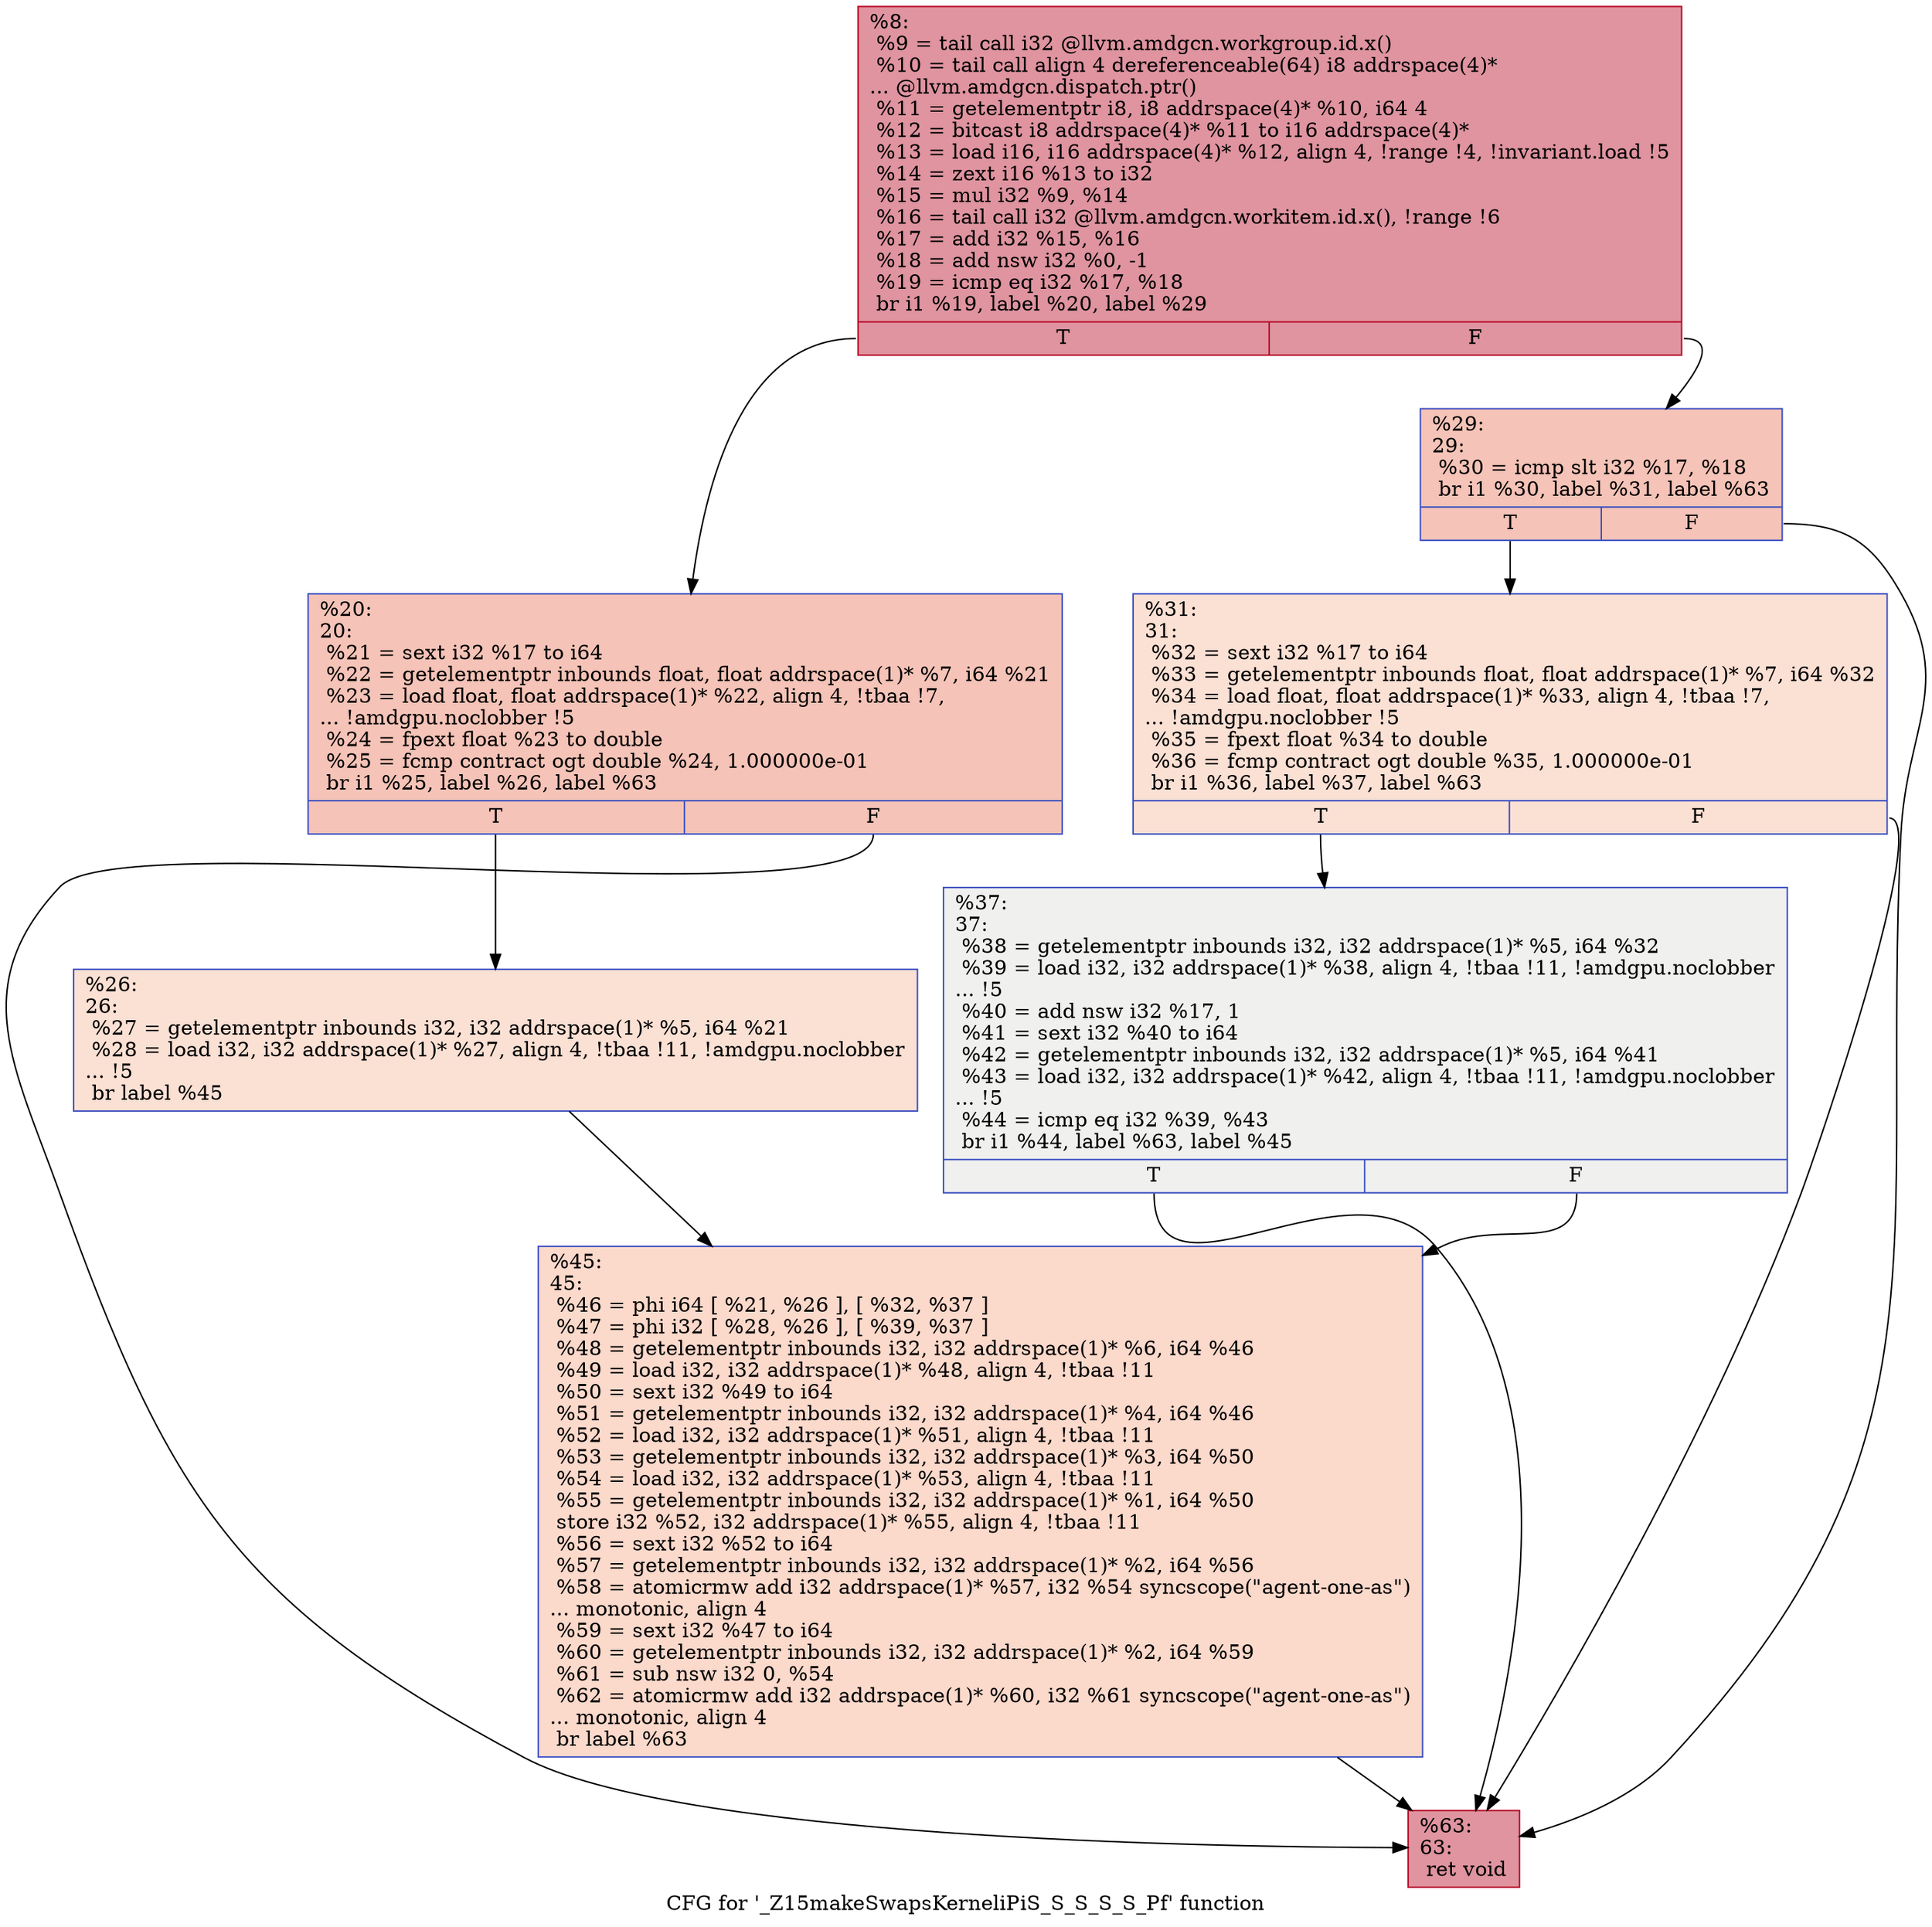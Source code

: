 digraph "CFG for '_Z15makeSwapsKerneliPiS_S_S_S_S_Pf' function" {
	label="CFG for '_Z15makeSwapsKerneliPiS_S_S_S_S_Pf' function";

	Node0x4d9db20 [shape=record,color="#b70d28ff", style=filled, fillcolor="#b70d2870",label="{%8:\l  %9 = tail call i32 @llvm.amdgcn.workgroup.id.x()\l  %10 = tail call align 4 dereferenceable(64) i8 addrspace(4)*\l... @llvm.amdgcn.dispatch.ptr()\l  %11 = getelementptr i8, i8 addrspace(4)* %10, i64 4\l  %12 = bitcast i8 addrspace(4)* %11 to i16 addrspace(4)*\l  %13 = load i16, i16 addrspace(4)* %12, align 4, !range !4, !invariant.load !5\l  %14 = zext i16 %13 to i32\l  %15 = mul i32 %9, %14\l  %16 = tail call i32 @llvm.amdgcn.workitem.id.x(), !range !6\l  %17 = add i32 %15, %16\l  %18 = add nsw i32 %0, -1\l  %19 = icmp eq i32 %17, %18\l  br i1 %19, label %20, label %29\l|{<s0>T|<s1>F}}"];
	Node0x4d9db20:s0 -> Node0x4d9fb20;
	Node0x4d9db20:s1 -> Node0x4d9fbb0;
	Node0x4d9fb20 [shape=record,color="#3d50c3ff", style=filled, fillcolor="#e8765c70",label="{%20:\l20:                                               \l  %21 = sext i32 %17 to i64\l  %22 = getelementptr inbounds float, float addrspace(1)* %7, i64 %21\l  %23 = load float, float addrspace(1)* %22, align 4, !tbaa !7,\l... !amdgpu.noclobber !5\l  %24 = fpext float %23 to double\l  %25 = fcmp contract ogt double %24, 1.000000e-01\l  br i1 %25, label %26, label %63\l|{<s0>T|<s1>F}}"];
	Node0x4d9fb20:s0 -> Node0x4da1180;
	Node0x4d9fb20:s1 -> Node0x4da1210;
	Node0x4da1180 [shape=record,color="#3d50c3ff", style=filled, fillcolor="#f7b99e70",label="{%26:\l26:                                               \l  %27 = getelementptr inbounds i32, i32 addrspace(1)* %5, i64 %21\l  %28 = load i32, i32 addrspace(1)* %27, align 4, !tbaa !11, !amdgpu.noclobber\l... !5\l  br label %45\l}"];
	Node0x4da1180 -> Node0x4da15a0;
	Node0x4d9fbb0 [shape=record,color="#3d50c3ff", style=filled, fillcolor="#e8765c70",label="{%29:\l29:                                               \l  %30 = icmp slt i32 %17, %18\l  br i1 %30, label %31, label %63\l|{<s0>T|<s1>F}}"];
	Node0x4d9fbb0:s0 -> Node0x4da1730;
	Node0x4d9fbb0:s1 -> Node0x4da1210;
	Node0x4da1730 [shape=record,color="#3d50c3ff", style=filled, fillcolor="#f7b99e70",label="{%31:\l31:                                               \l  %32 = sext i32 %17 to i64\l  %33 = getelementptr inbounds float, float addrspace(1)* %7, i64 %32\l  %34 = load float, float addrspace(1)* %33, align 4, !tbaa !7,\l... !amdgpu.noclobber !5\l  %35 = fpext float %34 to double\l  %36 = fcmp contract ogt double %35, 1.000000e-01\l  br i1 %36, label %37, label %63\l|{<s0>T|<s1>F}}"];
	Node0x4da1730:s0 -> Node0x4da21c0;
	Node0x4da1730:s1 -> Node0x4da1210;
	Node0x4da21c0 [shape=record,color="#3d50c3ff", style=filled, fillcolor="#dedcdb70",label="{%37:\l37:                                               \l  %38 = getelementptr inbounds i32, i32 addrspace(1)* %5, i64 %32\l  %39 = load i32, i32 addrspace(1)* %38, align 4, !tbaa !11, !amdgpu.noclobber\l... !5\l  %40 = add nsw i32 %17, 1\l  %41 = sext i32 %40 to i64\l  %42 = getelementptr inbounds i32, i32 addrspace(1)* %5, i64 %41\l  %43 = load i32, i32 addrspace(1)* %42, align 4, !tbaa !11, !amdgpu.noclobber\l... !5\l  %44 = icmp eq i32 %39, %43\l  br i1 %44, label %63, label %45\l|{<s0>T|<s1>F}}"];
	Node0x4da21c0:s0 -> Node0x4da1210;
	Node0x4da21c0:s1 -> Node0x4da15a0;
	Node0x4da15a0 [shape=record,color="#3d50c3ff", style=filled, fillcolor="#f7a88970",label="{%45:\l45:                                               \l  %46 = phi i64 [ %21, %26 ], [ %32, %37 ]\l  %47 = phi i32 [ %28, %26 ], [ %39, %37 ]\l  %48 = getelementptr inbounds i32, i32 addrspace(1)* %6, i64 %46\l  %49 = load i32, i32 addrspace(1)* %48, align 4, !tbaa !11\l  %50 = sext i32 %49 to i64\l  %51 = getelementptr inbounds i32, i32 addrspace(1)* %4, i64 %46\l  %52 = load i32, i32 addrspace(1)* %51, align 4, !tbaa !11\l  %53 = getelementptr inbounds i32, i32 addrspace(1)* %3, i64 %50\l  %54 = load i32, i32 addrspace(1)* %53, align 4, !tbaa !11\l  %55 = getelementptr inbounds i32, i32 addrspace(1)* %1, i64 %50\l  store i32 %52, i32 addrspace(1)* %55, align 4, !tbaa !11\l  %56 = sext i32 %52 to i64\l  %57 = getelementptr inbounds i32, i32 addrspace(1)* %2, i64 %56\l  %58 = atomicrmw add i32 addrspace(1)* %57, i32 %54 syncscope(\"agent-one-as\")\l... monotonic, align 4\l  %59 = sext i32 %47 to i64\l  %60 = getelementptr inbounds i32, i32 addrspace(1)* %2, i64 %59\l  %61 = sub nsw i32 0, %54\l  %62 = atomicrmw add i32 addrspace(1)* %60, i32 %61 syncscope(\"agent-one-as\")\l... monotonic, align 4\l  br label %63\l}"];
	Node0x4da15a0 -> Node0x4da1210;
	Node0x4da1210 [shape=record,color="#b70d28ff", style=filled, fillcolor="#b70d2870",label="{%63:\l63:                                               \l  ret void\l}"];
}
